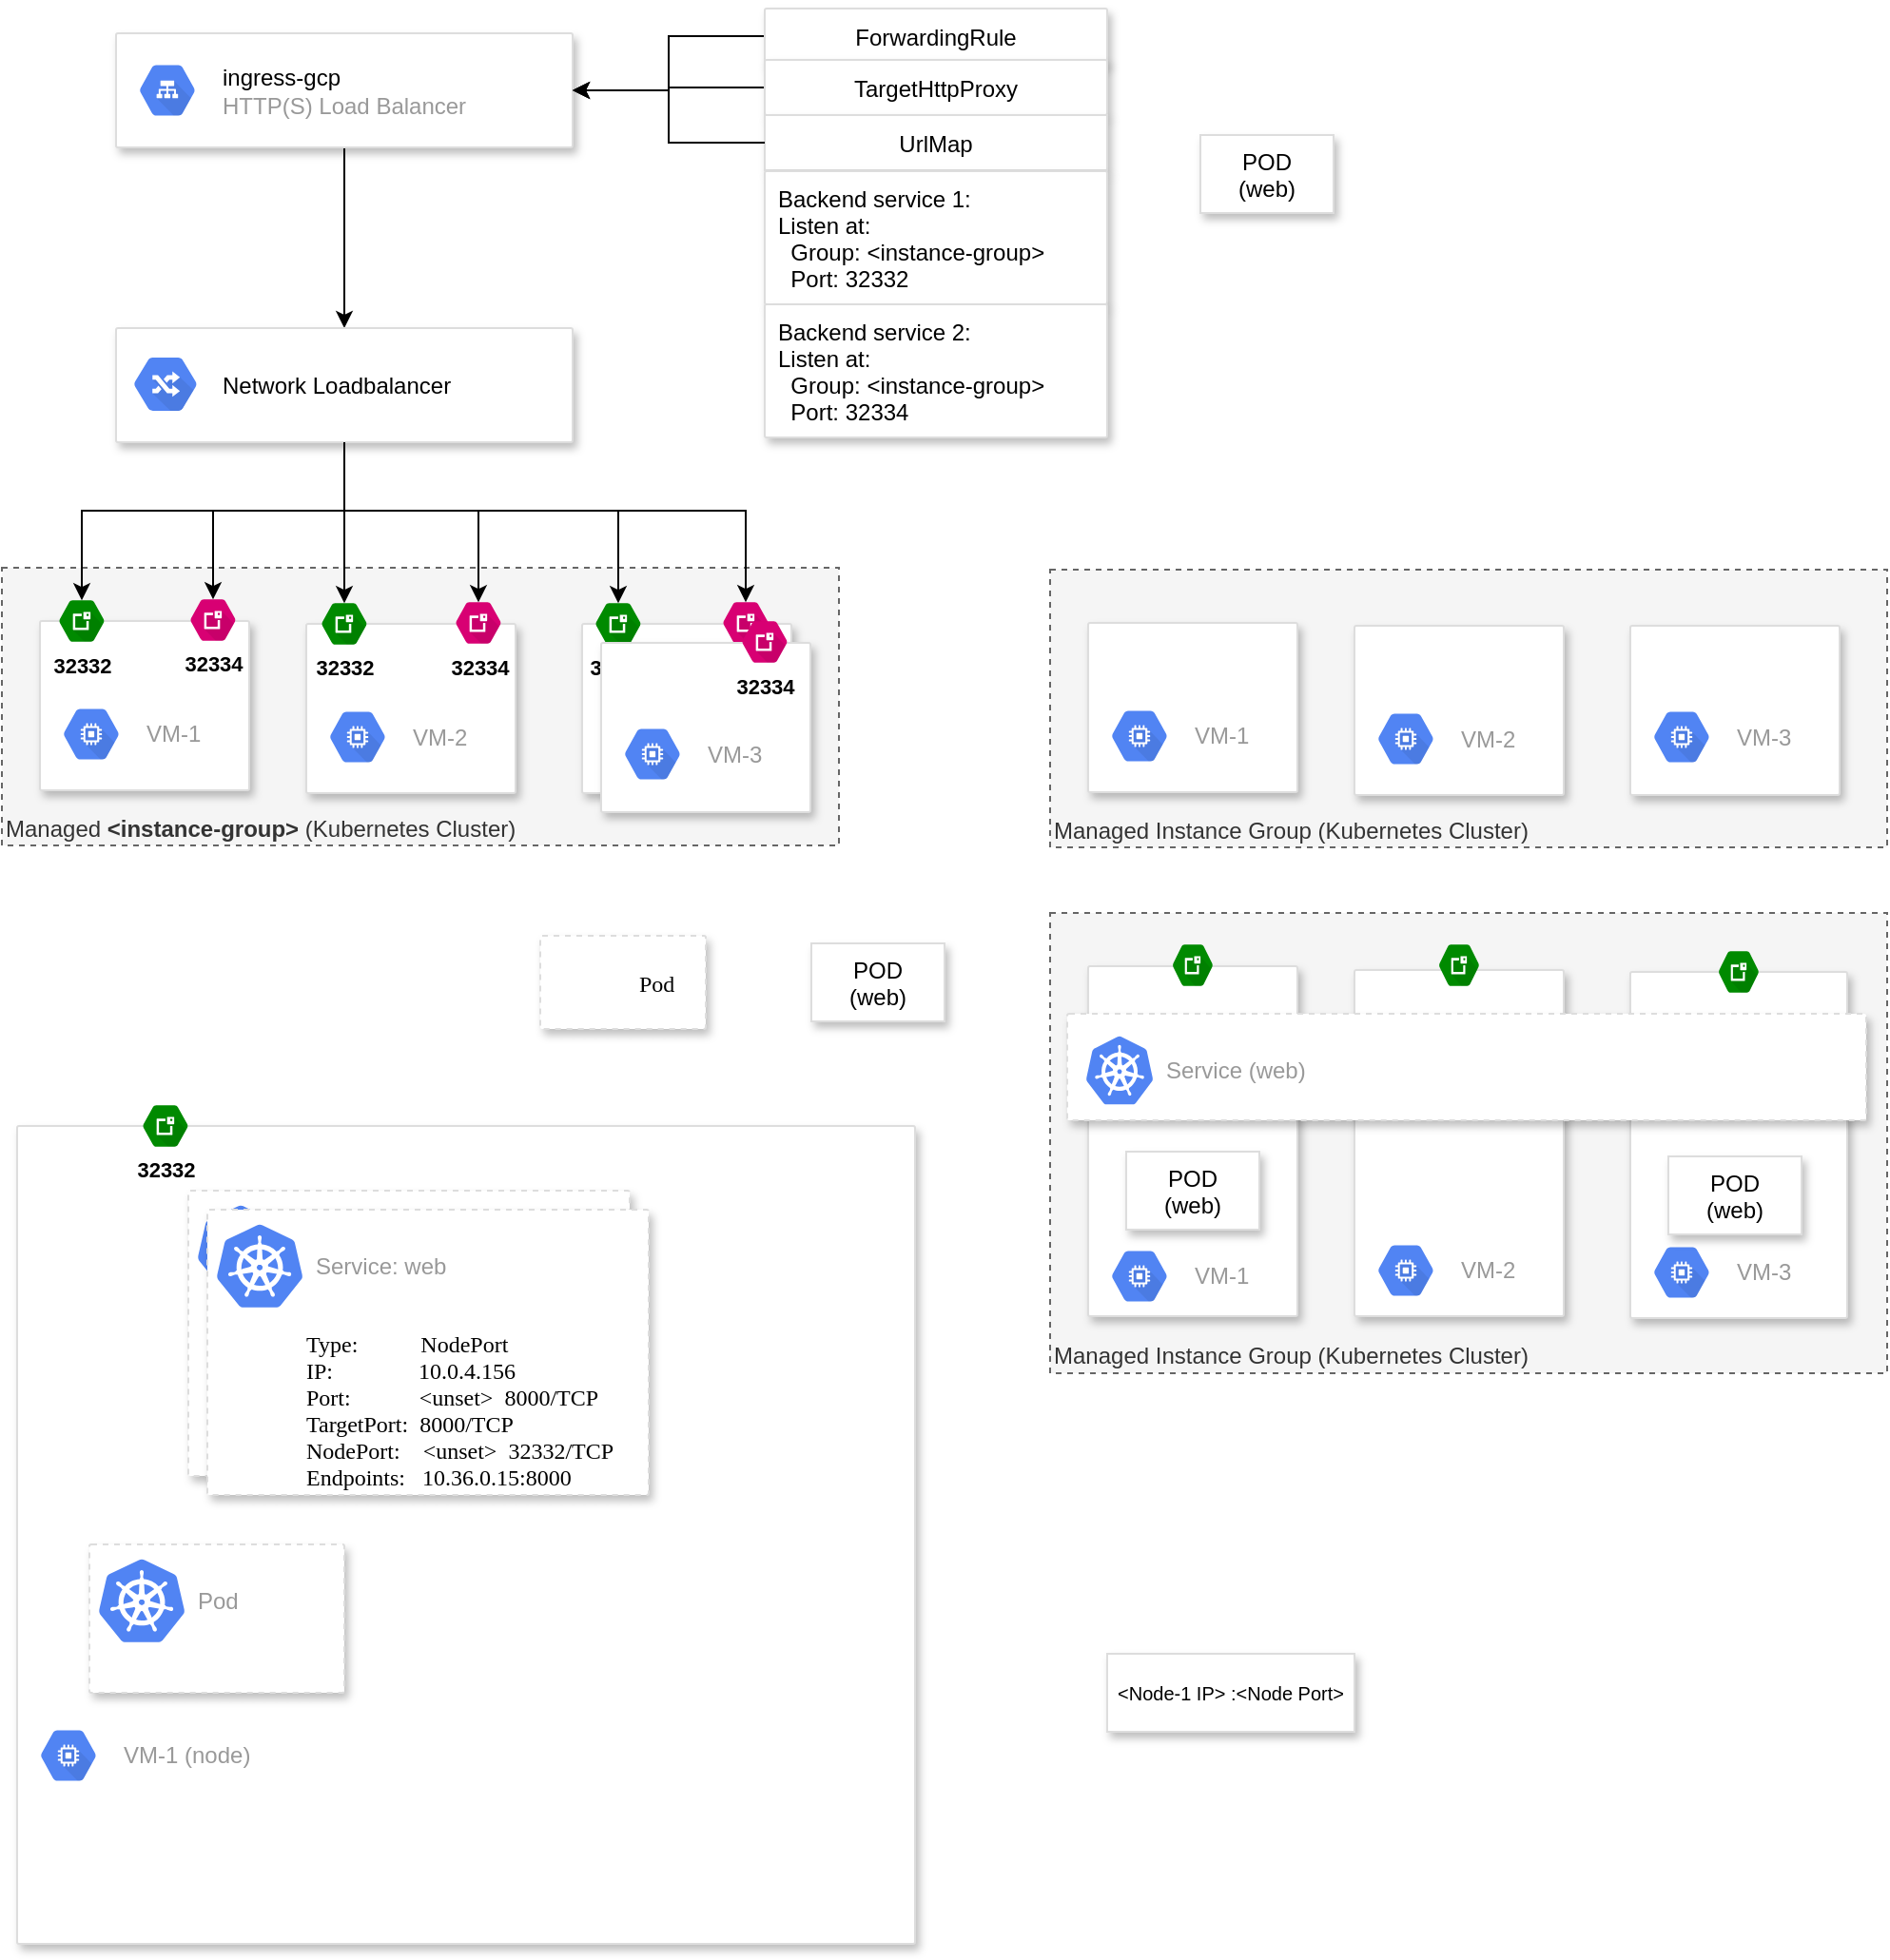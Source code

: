 <mxfile pages="1" version="11.2.7" type="github"><diagram id="d1ab7348-05c3-a1e3-ca4d-12c340fd6b49" name="Page-1"><mxGraphModel dx="893" dy="639" grid="1" gridSize="10" guides="1" tooltips="1" connect="1" arrows="1" fold="1" page="1" pageScale="1" pageWidth="1169" pageHeight="827" background="#ffffff" math="0" shadow="0"><root><mxCell id="0"/><mxCell id="1" parent="0"/><mxCell id="wJTbubWAjEop2MmSBgXv-2" value="Managed &lt;b&gt;&amp;lt;instance-group&amp;gt;&lt;/b&gt; (Kubernetes Cluster)" style="rounded=0;whiteSpace=wrap;html=1;fillColor=#f5f5f5;dashed=1;strokeColor=#666666;fontColor=#333333;align=left;verticalAlign=bottom;" parent="1" vertex="1"><mxGeometry x="90" y="486.5" width="440" height="146" as="geometry"/></mxCell><mxCell id="wJTbubWAjEop2MmSBgXv-34" value="" style="edgeStyle=orthogonalEdgeStyle;rounded=0;orthogonalLoop=1;jettySize=auto;html=1;fontColor=#000000;entryX=0.5;entryY=0;entryDx=0;entryDy=0;" parent="1" source="9L-gA9MY-_69T6XY2o5v-167" target="9L-gA9MY-_69T6XY2o5v-260" edge="1"><mxGeometry relative="1" as="geometry"><mxPoint x="270" y="345.5" as="targetPoint"/></mxGeometry></mxCell><mxCell id="9L-gA9MY-_69T6XY2o5v-167" value="" style="strokeColor=#dddddd;fillColor=#ffffff;shadow=1;strokeWidth=1;rounded=1;absoluteArcSize=1;arcSize=2;" parent="1" vertex="1"><mxGeometry x="150" y="205.5" width="240" height="60" as="geometry"/></mxCell><mxCell id="9L-gA9MY-_69T6XY2o5v-168" value="&lt;font color=&quot;#000000&quot;&gt;&lt;span&gt;ingress-gcp&lt;/span&gt;&lt;/font&gt;&lt;br&gt;HTTP(S) Load Balancer" style="dashed=0;connectable=0;html=1;fillColor=#5184F3;strokeColor=none;shape=mxgraph.gcp2.hexIcon;prIcon=cloud_load_balancing;part=1;labelPosition=right;verticalLabelPosition=middle;align=left;verticalAlign=middle;spacingLeft=5;fontColor=#999999;fontSize=12;" parent="9L-gA9MY-_69T6XY2o5v-167" vertex="1"><mxGeometry y="0.5" width="44" height="39" relative="1" as="geometry"><mxPoint x="5" y="-19.5" as="offset"/></mxGeometry></mxCell><mxCell id="9L-gA9MY-_69T6XY2o5v-215" value="" style="strokeColor=#dddddd;fillColor=#ffffff;shadow=1;strokeWidth=1;rounded=1;absoluteArcSize=1;arcSize=2;" parent="1" vertex="1"><mxGeometry x="110" y="514.5" width="110" height="89" as="geometry"/></mxCell><mxCell id="9L-gA9MY-_69T6XY2o5v-216" value="VM-1" style="dashed=0;connectable=0;html=1;fillColor=#5184F3;strokeColor=none;shape=mxgraph.gcp2.hexIcon;prIcon=compute_engine;part=1;labelPosition=right;verticalLabelPosition=middle;align=left;verticalAlign=middle;spacingLeft=5;fontColor=#999999;fontSize=12;" parent="9L-gA9MY-_69T6XY2o5v-215" vertex="1"><mxGeometry y="0.5" width="44" height="39" relative="1" as="geometry"><mxPoint x="5" y="-4.5" as="offset"/></mxGeometry></mxCell><mxCell id="9L-gA9MY-_69T6XY2o5v-235" value="32332" style="html=1;fillColor=#008a00;strokeColor=#005700;verticalAlign=top;labelPosition=center;verticalLabelPosition=bottom;align=center;spacingTop=-6;fontSize=11;fontStyle=1;shape=mxgraph.gcp2.hexIcon;prIcon=cloud_external_ip_addresses;fontColor=#000000;" parent="9L-gA9MY-_69T6XY2o5v-215" vertex="1"><mxGeometry x="4" y="-16" width="36" height="32" as="geometry"/></mxCell><mxCell id="9L-gA9MY-_69T6XY2o5v-237" value="32334" style="html=1;fillColor=#d80073;strokeColor=#A50040;verticalAlign=top;labelPosition=center;verticalLabelPosition=bottom;align=center;spacingTop=-6;fontSize=11;fontStyle=1;shape=mxgraph.gcp2.hexIcon;prIcon=cloud_external_ip_addresses;fontColor=#000000;" parent="9L-gA9MY-_69T6XY2o5v-215" vertex="1"><mxGeometry x="73" y="-16.5" width="36" height="32" as="geometry"/></mxCell><mxCell id="9L-gA9MY-_69T6XY2o5v-240" value="" style="strokeColor=#dddddd;fillColor=#ffffff;shadow=1;strokeWidth=1;rounded=1;absoluteArcSize=1;arcSize=2;" parent="1" vertex="1"><mxGeometry x="250" y="516" width="110" height="89" as="geometry"/></mxCell><mxCell id="9L-gA9MY-_69T6XY2o5v-241" value="VM-2" style="dashed=0;connectable=0;html=1;fillColor=#5184F3;strokeColor=none;shape=mxgraph.gcp2.hexIcon;prIcon=compute_engine;part=1;labelPosition=right;verticalLabelPosition=middle;align=left;verticalAlign=middle;spacingLeft=5;fontColor=#999999;fontSize=12;" parent="9L-gA9MY-_69T6XY2o5v-240" vertex="1"><mxGeometry y="0.5" width="44" height="39" relative="1" as="geometry"><mxPoint x="5" y="-4.5" as="offset"/></mxGeometry></mxCell><mxCell id="9L-gA9MY-_69T6XY2o5v-242" value="&lt;font color=&quot;#000000&quot;&gt;32332&lt;/font&gt;" style="html=1;fillColor=#008a00;strokeColor=#005700;verticalAlign=top;labelPosition=center;verticalLabelPosition=bottom;align=center;spacingTop=-6;fontSize=11;fontStyle=1;shape=mxgraph.gcp2.hexIcon;prIcon=cloud_external_ip_addresses;fontColor=#ffffff;" parent="9L-gA9MY-_69T6XY2o5v-240" vertex="1"><mxGeometry x="2" y="-16" width="36" height="32" as="geometry"/></mxCell><mxCell id="9L-gA9MY-_69T6XY2o5v-244" value="" style="strokeColor=#dddddd;fillColor=#ffffff;shadow=1;strokeWidth=1;rounded=1;absoluteArcSize=1;arcSize=2;fontColor=#FFCCE6;" parent="1" vertex="1"><mxGeometry x="395" y="516" width="110" height="89" as="geometry"/></mxCell><mxCell id="9L-gA9MY-_69T6XY2o5v-245" value="VM-3" style="dashed=0;connectable=0;html=1;fillColor=#5184F3;strokeColor=none;shape=mxgraph.gcp2.hexIcon;prIcon=compute_engine;part=1;labelPosition=right;verticalLabelPosition=middle;align=left;verticalAlign=middle;spacingLeft=5;fontColor=#999999;fontSize=12;" parent="9L-gA9MY-_69T6XY2o5v-244" vertex="1"><mxGeometry y="0.5" width="44" height="39" relative="1" as="geometry"><mxPoint x="5" y="-5.5" as="offset"/></mxGeometry></mxCell><mxCell id="9L-gA9MY-_69T6XY2o5v-246" value="32332" style="html=1;fillColor=#008a00;strokeColor=#005700;verticalAlign=top;labelPosition=center;verticalLabelPosition=bottom;align=center;spacingTop=-6;fontSize=11;fontStyle=1;shape=mxgraph.gcp2.hexIcon;prIcon=cloud_external_ip_addresses;fontColor=#000000;" parent="9L-gA9MY-_69T6XY2o5v-244" vertex="1"><mxGeometry x="1" y="-16" width="36" height="32" as="geometry"/></mxCell><mxCell id="9L-gA9MY-_69T6XY2o5v-247" value="&lt;font color=&quot;#000000&quot;&gt;32334&lt;/font&gt;" style="html=1;fillColor=#d80073;strokeColor=#A50040;verticalAlign=top;labelPosition=center;verticalLabelPosition=bottom;align=center;spacingTop=-6;fontSize=11;fontStyle=1;shape=mxgraph.gcp2.hexIcon;prIcon=cloud_external_ip_addresses;fontColor=#ffffff;" parent="9L-gA9MY-_69T6XY2o5v-244" vertex="1"><mxGeometry x="68" y="-16.5" width="36" height="32" as="geometry"/></mxCell><mxCell id="9L-gA9MY-_69T6XY2o5v-265" value="" style="edgeStyle=orthogonalEdgeStyle;rounded=0;orthogonalLoop=1;jettySize=auto;html=1;entryX=0.5;entryY=0.16;entryDx=0;entryDy=0;entryPerimeter=0;" parent="1" target="9L-gA9MY-_69T6XY2o5v-243" edge="1"><mxGeometry relative="1" as="geometry"><Array as="points"><mxPoint x="270" y="420.5"/><mxPoint x="270" y="456.5"/><mxPoint x="341" y="456.5"/></Array><mxPoint x="268" y="420.5" as="sourcePoint"/></mxGeometry></mxCell><mxCell id="9L-gA9MY-_69T6XY2o5v-260" value="" style="strokeColor=#dddddd;fillColor=#ffffff;shadow=1;strokeWidth=1;rounded=1;absoluteArcSize=1;arcSize=2;" parent="1" vertex="1"><mxGeometry x="150" y="360.5" width="240" height="60" as="geometry"/></mxCell><mxCell id="9L-gA9MY-_69T6XY2o5v-261" value="&lt;font color=&quot;#000000&quot;&gt;&lt;span&gt;Network Loadbalancer&lt;/span&gt;&lt;/font&gt;" style="dashed=0;connectable=0;html=1;fillColor=#5184F3;strokeColor=none;shape=mxgraph.gcp2.hexIcon;prIcon=cloud_load_balancing;part=1;labelPosition=right;verticalLabelPosition=middle;align=left;verticalAlign=middle;spacingLeft=5;fontColor=#999999;fontSize=12;" parent="9L-gA9MY-_69T6XY2o5v-260" vertex="1"><mxGeometry y="0.5" width="44" height="39" relative="1" as="geometry"><mxPoint x="5" y="-19.5" as="offset"/></mxGeometry></mxCell><mxCell id="9L-gA9MY-_69T6XY2o5v-262" value="" style="html=1;fillColor=#5184F3;strokeColor=none;verticalAlign=top;labelPosition=center;verticalLabelPosition=bottom;align=center;spacingTop=-6;fontSize=11;fontStyle=1;fontColor=#999999;shape=mxgraph.gcp2.hexIcon;prIcon=cloud_routes" parent="9L-gA9MY-_69T6XY2o5v-260" vertex="1"><mxGeometry x="1" y="9" width="50" height="41" as="geometry"/></mxCell><mxCell id="9L-gA9MY-_69T6XY2o5v-266" value="" style="edgeStyle=orthogonalEdgeStyle;rounded=0;orthogonalLoop=1;jettySize=auto;html=1;entryX=0.5;entryY=0.16;entryDx=0;entryDy=0;entryPerimeter=0;exitX=0.5;exitY=1;exitDx=0;exitDy=0;" parent="1" source="9L-gA9MY-_69T6XY2o5v-260" target="9L-gA9MY-_69T6XY2o5v-246" edge="1"><mxGeometry relative="1" as="geometry"><mxPoint x="278" y="430.5" as="sourcePoint"/><mxPoint x="315" y="513.5" as="targetPoint"/><Array as="points"><mxPoint x="268" y="456.5"/><mxPoint x="413" y="456.5"/></Array></mxGeometry></mxCell><mxCell id="9L-gA9MY-_69T6XY2o5v-267" value="" style="edgeStyle=orthogonalEdgeStyle;rounded=0;orthogonalLoop=1;jettySize=auto;html=1;exitX=0.5;exitY=1;exitDx=0;exitDy=0;entryX=0.5;entryY=0.16;entryDx=0;entryDy=0;entryPerimeter=0;" parent="1" source="9L-gA9MY-_69T6XY2o5v-260" target="9L-gA9MY-_69T6XY2o5v-247" edge="1"><mxGeometry relative="1" as="geometry"><mxPoint x="270" y="426.5" as="sourcePoint"/><mxPoint x="451" y="506.5" as="targetPoint"/><Array as="points"><mxPoint x="270" y="456.5"/><mxPoint x="481" y="456.5"/></Array></mxGeometry></mxCell><mxCell id="9L-gA9MY-_69T6XY2o5v-269" value="" style="edgeStyle=orthogonalEdgeStyle;rounded=0;orthogonalLoop=1;jettySize=auto;html=1;exitX=0.5;exitY=1;exitDx=0;exitDy=0;entryX=0.5;entryY=0.16;entryDx=0;entryDy=0;entryPerimeter=0;" parent="1" source="9L-gA9MY-_69T6XY2o5v-260" target="9L-gA9MY-_69T6XY2o5v-242" edge="1"><mxGeometry relative="1" as="geometry"><mxPoint x="-34" y="414" as="sourcePoint"/><mxPoint x="149" y="500" as="targetPoint"/><Array as="points"><mxPoint x="270" y="466.5"/><mxPoint x="270" y="466.5"/></Array></mxGeometry></mxCell><mxCell id="9L-gA9MY-_69T6XY2o5v-270" value="" style="edgeStyle=orthogonalEdgeStyle;rounded=0;orthogonalLoop=1;jettySize=auto;html=1;exitX=0.5;exitY=1;exitDx=0;exitDy=0;entryX=0.5;entryY=0.16;entryDx=0;entryDy=0;entryPerimeter=0;" parent="1" source="9L-gA9MY-_69T6XY2o5v-260" target="9L-gA9MY-_69T6XY2o5v-237" edge="1"><mxGeometry relative="1" as="geometry"><mxPoint x="278" y="430.5" as="sourcePoint"/><mxPoint x="278" y="515.5" as="targetPoint"/><Array as="points"><mxPoint x="270" y="456.5"/><mxPoint x="201" y="456.5"/></Array></mxGeometry></mxCell><mxCell id="9L-gA9MY-_69T6XY2o5v-271" value="" style="edgeStyle=orthogonalEdgeStyle;rounded=0;orthogonalLoop=1;jettySize=auto;html=1;exitX=0.5;exitY=1;exitDx=0;exitDy=0;entryX=0.5;entryY=0.16;entryDx=0;entryDy=0;entryPerimeter=0;" parent="1" source="9L-gA9MY-_69T6XY2o5v-260" target="9L-gA9MY-_69T6XY2o5v-235" edge="1"><mxGeometry relative="1" as="geometry"><mxPoint x="288" y="440.5" as="sourcePoint"/><mxPoint x="128" y="496.5" as="targetPoint"/><Array as="points"><mxPoint x="270" y="456.5"/><mxPoint x="132" y="456.5"/></Array></mxGeometry></mxCell><mxCell id="wJTbubWAjEop2MmSBgXv-30" value="" style="edgeStyle=orthogonalEdgeStyle;rounded=0;orthogonalLoop=1;jettySize=auto;html=1;fontColor=#000000;entryX=1;entryY=0.5;entryDx=0;entryDy=0;" parent="1" source="wJTbubWAjEop2MmSBgXv-7" target="9L-gA9MY-_69T6XY2o5v-167" edge="1"><mxGeometry relative="1" as="geometry"><mxPoint x="411" y="206.5" as="targetPoint"/></mxGeometry></mxCell><mxCell id="wJTbubWAjEop2MmSBgXv-7" value="ForwardingRule" style="strokeColor=#dddddd;fillColor=#ffffff;shadow=1;strokeWidth=1;rounded=1;absoluteArcSize=1;arcSize=2;" parent="1" vertex="1"><mxGeometry x="491" y="192.5" width="180" height="29" as="geometry"/></mxCell><mxCell id="wJTbubWAjEop2MmSBgXv-28" value="" style="edgeStyle=orthogonalEdgeStyle;rounded=0;orthogonalLoop=1;jettySize=auto;html=1;fontColor=#000000;entryX=1;entryY=0.5;entryDx=0;entryDy=0;" parent="1" source="wJTbubWAjEop2MmSBgXv-6" target="9L-gA9MY-_69T6XY2o5v-167" edge="1"><mxGeometry relative="1" as="geometry"><mxPoint x="411" y="233.5" as="targetPoint"/></mxGeometry></mxCell><mxCell id="wJTbubWAjEop2MmSBgXv-6" value="TargetHttpProxy" style="strokeColor=#dddddd;fillColor=#ffffff;shadow=1;strokeWidth=1;rounded=1;absoluteArcSize=1;arcSize=2;" parent="1" vertex="1"><mxGeometry x="491" y="219.5" width="180" height="29" as="geometry"/></mxCell><mxCell id="wJTbubWAjEop2MmSBgXv-3" value="UrlMap" style="strokeColor=#dddddd;fillColor=#ffffff;shadow=1;strokeWidth=1;rounded=1;absoluteArcSize=1;arcSize=0;" parent="1" vertex="1"><mxGeometry x="491" y="248.5" width="180" height="29" as="geometry"/></mxCell><mxCell id="9L-gA9MY-_69T6XY2o5v-243" value="32334" style="html=1;fillColor=#d80073;strokeColor=#A50040;verticalAlign=top;labelPosition=center;verticalLabelPosition=bottom;align=center;spacingTop=-6;fontSize=11;fontStyle=1;shape=mxgraph.gcp2.hexIcon;prIcon=cloud_external_ip_addresses;fontColor=#000000;" parent="1" vertex="1"><mxGeometry x="322.5" y="499.5" width="36" height="32" as="geometry"/></mxCell><mxCell id="wJTbubWAjEop2MmSBgXv-31" value="" style="edgeStyle=orthogonalEdgeStyle;rounded=0;orthogonalLoop=1;jettySize=auto;html=1;fontColor=#000000;entryX=1;entryY=0.5;entryDx=0;entryDy=0;exitX=0;exitY=0.5;exitDx=0;exitDy=0;" parent="1" source="wJTbubWAjEop2MmSBgXv-3" target="9L-gA9MY-_69T6XY2o5v-167" edge="1"><mxGeometry relative="1" as="geometry"><mxPoint x="501" y="243.5" as="sourcePoint"/><mxPoint x="400" y="245.5" as="targetPoint"/></mxGeometry></mxCell><mxCell id="9L-gA9MY-_69T6XY2o5v-222" value="Backend service 1:&#xa;Listen at:&#xa;  Group: &lt;instance-group&gt;&#xa;  Port: 32332" style="strokeColor=#dddddd;fillColor=#ffffff;shadow=1;strokeWidth=1;rounded=1;absoluteArcSize=1;arcSize=2;align=left;spacingLeft=5;fontStyle=0" parent="1" vertex="1"><mxGeometry x="491" y="278" width="180" height="70" as="geometry"/></mxCell><mxCell id="wJTbubWAjEop2MmSBgXv-11" value="Backend service 2:&#xa;Listen at:&#xa;  Group: &lt;instance-group&gt;&#xa;  Port: 32334" style="strokeColor=#dddddd;fillColor=#ffffff;shadow=1;strokeWidth=1;rounded=1;absoluteArcSize=1;arcSize=2;align=left;spacingLeft=5;fontStyle=0" parent="1" vertex="1"><mxGeometry x="491" y="348" width="180" height="70" as="geometry"/></mxCell><mxCell id="wJTbubWAjEop2MmSBgXv-38" value="" style="strokeColor=#dddddd;fillColor=#ffffff;shadow=1;strokeWidth=1;rounded=1;absoluteArcSize=1;arcSize=2;" parent="1" vertex="1"><mxGeometry x="98" y="780" width="472" height="430" as="geometry"/></mxCell><mxCell id="wJTbubWAjEop2MmSBgXv-39" value="VM-1 (node)" style="dashed=0;connectable=0;html=1;fillColor=#5184F3;strokeColor=none;shape=mxgraph.gcp2.hexIcon;prIcon=compute_engine;part=1;labelPosition=right;verticalLabelPosition=middle;align=left;verticalAlign=middle;spacingLeft=5;fontColor=#999999;fontSize=12;" parent="wJTbubWAjEop2MmSBgXv-38" vertex="1"><mxGeometry y="0.5" width="44" height="39" relative="1" as="geometry"><mxPoint x="5" y="96.5" as="offset"/></mxGeometry></mxCell><mxCell id="wJTbubWAjEop2MmSBgXv-47" value="" style="strokeColor=#dddddd;fillColor=#ffffff;shadow=1;strokeWidth=1;rounded=1;absoluteArcSize=1;arcSize=2;dashed=1;fontColor=#000000;align=left;html=0;spacingRight=0;spacingLeft=50;fontFamily=Lucida Console;verticalAlign=bottom;" parent="wJTbubWAjEop2MmSBgXv-38" vertex="1"><mxGeometry x="38" y="220" width="134" height="78" as="geometry"/></mxCell><mxCell id="wJTbubWAjEop2MmSBgXv-48" value="Pod" style="dashed=0;connectable=0;html=1;fillColor=#5184F3;strokeColor=none;shape=mxgraph.gcp2.kubernetes_logo;part=1;labelPosition=right;verticalLabelPosition=middle;align=left;verticalAlign=middle;spacingLeft=5;fontColor=#999999;fontSize=12;" parent="wJTbubWAjEop2MmSBgXv-47" vertex="1"><mxGeometry width="45" height="43.65" relative="1" as="geometry"><mxPoint x="5" y="7.675" as="offset"/></mxGeometry></mxCell><mxCell id="wJTbubWAjEop2MmSBgXv-40" value="32332" style="html=1;fillColor=#008a00;strokeColor=#005700;verticalAlign=top;labelPosition=center;verticalLabelPosition=bottom;align=center;spacingTop=-6;fontSize=11;fontStyle=1;shape=mxgraph.gcp2.hexIcon;prIcon=cloud_external_ip_addresses;fontColor=#000000;" parent="1" vertex="1"><mxGeometry x="158" y="764" width="36" height="32" as="geometry"/></mxCell><mxCell id="wJTbubWAjEop2MmSBgXv-45" value="Type:           NodePort&#xa;IP:               10.0.4.156&#xa;Port:            &lt;unset&gt;  8000/TCP&#xa;TargetPort:  8000/TCP&#xa;NodePort:    &lt;unset&gt;  32332/TCP&#xa;Endpoints:   10.36.0.15:8000" style="strokeColor=#dddddd;fillColor=#ffffff;shadow=1;strokeWidth=1;rounded=1;absoluteArcSize=1;arcSize=2;dashed=1;fontColor=#000000;align=left;html=0;spacingRight=0;spacingLeft=50;fontFamily=Lucida Console;verticalAlign=bottom;" parent="1" vertex="1"><mxGeometry x="188" y="814" width="232" height="150" as="geometry"/></mxCell><mxCell id="wJTbubWAjEop2MmSBgXv-46" value="Service: web" style="dashed=0;connectable=0;html=1;fillColor=#5184F3;strokeColor=none;shape=mxgraph.gcp2.kubernetes_logo;part=1;labelPosition=right;verticalLabelPosition=middle;align=left;verticalAlign=middle;spacingLeft=5;fontColor=#999999;fontSize=12;" parent="wJTbubWAjEop2MmSBgXv-45" vertex="1"><mxGeometry width="45" height="43.65" relative="1" as="geometry"><mxPoint x="5" y="7.675" as="offset"/></mxGeometry></mxCell><mxCell id="BZu97_cLz0ViRXPYQutP-14" value="Managed Instance Group&amp;nbsp;(Kubernetes Cluster)" style="rounded=0;whiteSpace=wrap;html=1;fillColor=#f5f5f5;dashed=1;strokeColor=#666666;fontColor=#333333;align=left;verticalAlign=bottom;" vertex="1" parent="1"><mxGeometry x="641" y="487.5" width="440" height="146" as="geometry"/></mxCell><mxCell id="BZu97_cLz0ViRXPYQutP-15" value="" style="strokeColor=#dddddd;fillColor=#ffffff;shadow=1;strokeWidth=1;rounded=1;absoluteArcSize=1;arcSize=2;" vertex="1" parent="1"><mxGeometry x="661" y="515.5" width="110" height="89" as="geometry"/></mxCell><mxCell id="BZu97_cLz0ViRXPYQutP-16" value="VM-1" style="dashed=0;connectable=0;html=1;fillColor=#5184F3;strokeColor=none;shape=mxgraph.gcp2.hexIcon;prIcon=compute_engine;part=1;labelPosition=right;verticalLabelPosition=middle;align=left;verticalAlign=middle;spacingLeft=5;fontColor=#999999;fontSize=12;" vertex="1" parent="BZu97_cLz0ViRXPYQutP-15"><mxGeometry y="0.5" width="44" height="39" relative="1" as="geometry"><mxPoint x="5" y="-4.5" as="offset"/></mxGeometry></mxCell><mxCell id="BZu97_cLz0ViRXPYQutP-19" value="" style="strokeColor=#dddddd;fillColor=#ffffff;shadow=1;strokeWidth=1;rounded=1;absoluteArcSize=1;arcSize=2;" vertex="1" parent="1"><mxGeometry x="801" y="517" width="110" height="89" as="geometry"/></mxCell><mxCell id="BZu97_cLz0ViRXPYQutP-20" value="VM-2" style="dashed=0;connectable=0;html=1;fillColor=#5184F3;strokeColor=none;shape=mxgraph.gcp2.hexIcon;prIcon=compute_engine;part=1;labelPosition=right;verticalLabelPosition=middle;align=left;verticalAlign=middle;spacingLeft=5;fontColor=#999999;fontSize=12;" vertex="1" parent="BZu97_cLz0ViRXPYQutP-19"><mxGeometry y="0.5" width="44" height="39" relative="1" as="geometry"><mxPoint x="5" y="-4.5" as="offset"/></mxGeometry></mxCell><mxCell id="BZu97_cLz0ViRXPYQutP-22" value="" style="strokeColor=#dddddd;fillColor=#ffffff;shadow=1;strokeWidth=1;rounded=1;absoluteArcSize=1;arcSize=2;fontColor=#FFCCE6;" vertex="1" parent="1"><mxGeometry x="946" y="517" width="110" height="89" as="geometry"/></mxCell><mxCell id="BZu97_cLz0ViRXPYQutP-23" value="VM-3" style="dashed=0;connectable=0;html=1;fillColor=#5184F3;strokeColor=none;shape=mxgraph.gcp2.hexIcon;prIcon=compute_engine;part=1;labelPosition=right;verticalLabelPosition=middle;align=left;verticalAlign=middle;spacingLeft=5;fontColor=#999999;fontSize=12;" vertex="1" parent="BZu97_cLz0ViRXPYQutP-22"><mxGeometry y="0.5" width="44" height="39" relative="1" as="geometry"><mxPoint x="5" y="-5.5" as="offset"/></mxGeometry></mxCell><mxCell id="BZu97_cLz0ViRXPYQutP-26" value="Managed Instance Group&amp;nbsp;(Kubernetes Cluster)" style="rounded=0;whiteSpace=wrap;html=1;fillColor=#f5f5f5;dashed=1;strokeColor=#666666;fontColor=#333333;align=left;verticalAlign=bottom;" vertex="1" parent="1"><mxGeometry x="641" y="668" width="440" height="242" as="geometry"/></mxCell><mxCell id="BZu97_cLz0ViRXPYQutP-27" value="" style="strokeColor=#dddddd;fillColor=#ffffff;shadow=1;strokeWidth=1;rounded=1;absoluteArcSize=1;arcSize=2;" vertex="1" parent="1"><mxGeometry x="661" y="696" width="110" height="184" as="geometry"/></mxCell><mxCell id="BZu97_cLz0ViRXPYQutP-28" value="VM-1" style="dashed=0;connectable=0;html=1;fillColor=#5184F3;strokeColor=none;shape=mxgraph.gcp2.hexIcon;prIcon=compute_engine;part=1;labelPosition=right;verticalLabelPosition=middle;align=left;verticalAlign=middle;spacingLeft=5;fontColor=#999999;fontSize=12;" vertex="1" parent="BZu97_cLz0ViRXPYQutP-27"><mxGeometry y="0.5" width="44" height="39" relative="1" as="geometry"><mxPoint x="5" y="51.5" as="offset"/></mxGeometry></mxCell><mxCell id="BZu97_cLz0ViRXPYQutP-44" value="" style="html=1;fillColor=#008a00;strokeColor=#005700;verticalAlign=top;labelPosition=center;verticalLabelPosition=bottom;align=center;spacingTop=-6;fontSize=11;fontStyle=1;shape=mxgraph.gcp2.hexIcon;prIcon=cloud_external_ip_addresses;fontColor=#000000;aspect=fixed;" vertex="1" parent="BZu97_cLz0ViRXPYQutP-27"><mxGeometry x="39" y="-16.5" width="32" height="32" as="geometry"/></mxCell><mxCell id="BZu97_cLz0ViRXPYQutP-54" value="POD &#xa;(web)" style="strokeColor=#dddddd;fillColor=#ffffff;shadow=1;strokeWidth=1;rounded=1;absoluteArcSize=1;arcSize=0;" vertex="1" parent="BZu97_cLz0ViRXPYQutP-27"><mxGeometry x="20" y="97.5" width="70" height="41" as="geometry"/></mxCell><mxCell id="BZu97_cLz0ViRXPYQutP-29" value="" style="strokeColor=#dddddd;fillColor=#ffffff;shadow=1;strokeWidth=1;rounded=1;absoluteArcSize=1;arcSize=2;" vertex="1" parent="1"><mxGeometry x="801" y="698" width="110" height="182" as="geometry"/></mxCell><mxCell id="BZu97_cLz0ViRXPYQutP-30" value="VM-2" style="dashed=0;connectable=0;html=1;fillColor=#5184F3;strokeColor=none;shape=mxgraph.gcp2.hexIcon;prIcon=compute_engine;part=1;labelPosition=right;verticalLabelPosition=middle;align=left;verticalAlign=middle;spacingLeft=5;fontColor=#999999;fontSize=12;" vertex="1" parent="BZu97_cLz0ViRXPYQutP-29"><mxGeometry y="0.5" width="44" height="39" relative="1" as="geometry"><mxPoint x="5" y="47.5" as="offset"/></mxGeometry></mxCell><mxCell id="BZu97_cLz0ViRXPYQutP-50" value="" style="html=1;fillColor=#008a00;strokeColor=#005700;verticalAlign=top;labelPosition=center;verticalLabelPosition=bottom;align=center;spacingTop=-6;fontSize=11;fontStyle=1;shape=mxgraph.gcp2.hexIcon;prIcon=cloud_external_ip_addresses;fontColor=#000000;aspect=fixed;" vertex="1" parent="BZu97_cLz0ViRXPYQutP-29"><mxGeometry x="39" y="-18.5" width="32" height="32" as="geometry"/></mxCell><mxCell id="BZu97_cLz0ViRXPYQutP-31" value="" style="strokeColor=#dddddd;fillColor=#ffffff;shadow=1;strokeWidth=1;rounded=1;absoluteArcSize=1;arcSize=2;fontColor=#FFCCE6;" vertex="1" parent="1"><mxGeometry x="946" y="699" width="114" height="182" as="geometry"/></mxCell><mxCell id="BZu97_cLz0ViRXPYQutP-32" value="VM-3" style="dashed=0;connectable=0;html=1;fillColor=#5184F3;strokeColor=none;shape=mxgraph.gcp2.hexIcon;prIcon=compute_engine;part=1;labelPosition=right;verticalLabelPosition=middle;align=left;verticalAlign=middle;spacingLeft=5;fontColor=#999999;fontSize=12;" vertex="1" parent="BZu97_cLz0ViRXPYQutP-31"><mxGeometry y="0.5" width="44" height="39" relative="1" as="geometry"><mxPoint x="5" y="47.5" as="offset"/></mxGeometry></mxCell><mxCell id="BZu97_cLz0ViRXPYQutP-52" value="" style="html=1;fillColor=#008a00;strokeColor=#005700;verticalAlign=top;labelPosition=center;verticalLabelPosition=bottom;align=center;spacingTop=-6;fontSize=11;fontStyle=1;shape=mxgraph.gcp2.hexIcon;prIcon=cloud_external_ip_addresses;fontColor=#000000;aspect=fixed;" vertex="1" parent="BZu97_cLz0ViRXPYQutP-31"><mxGeometry x="41" y="-16" width="32" height="32" as="geometry"/></mxCell><mxCell id="BZu97_cLz0ViRXPYQutP-57" value="POD &#xa;(web)" style="strokeColor=#dddddd;fillColor=#ffffff;shadow=1;strokeWidth=1;rounded=1;absoluteArcSize=1;arcSize=0;" vertex="1" parent="BZu97_cLz0ViRXPYQutP-31"><mxGeometry x="20" y="97" width="70" height="41" as="geometry"/></mxCell><mxCell id="BZu97_cLz0ViRXPYQutP-33" value="" style="strokeColor=#dddddd;fillColor=#ffffff;shadow=1;strokeWidth=1;rounded=1;absoluteArcSize=1;arcSize=2;fontColor=#FFCCE6;" vertex="1" parent="1"><mxGeometry x="405" y="526" width="110" height="89" as="geometry"/></mxCell><mxCell id="BZu97_cLz0ViRXPYQutP-34" value="VM-3" style="dashed=0;connectable=0;html=1;fillColor=#5184F3;strokeColor=none;shape=mxgraph.gcp2.hexIcon;prIcon=compute_engine;part=1;labelPosition=right;verticalLabelPosition=middle;align=left;verticalAlign=middle;spacingLeft=5;fontColor=#999999;fontSize=12;" vertex="1" parent="BZu97_cLz0ViRXPYQutP-33"><mxGeometry y="0.5" width="44" height="39" relative="1" as="geometry"><mxPoint x="5" y="-5.5" as="offset"/></mxGeometry></mxCell><mxCell id="BZu97_cLz0ViRXPYQutP-36" value="&lt;font color=&quot;#000000&quot;&gt;32334&lt;/font&gt;" style="html=1;fillColor=#d80073;strokeColor=#A50040;verticalAlign=top;labelPosition=center;verticalLabelPosition=bottom;align=center;spacingTop=-6;fontSize=11;fontStyle=1;shape=mxgraph.gcp2.hexIcon;prIcon=cloud_external_ip_addresses;fontColor=#ffffff;" vertex="1" parent="BZu97_cLz0ViRXPYQutP-33"><mxGeometry x="68" y="-16.5" width="36" height="32" as="geometry"/></mxCell><mxCell id="BZu97_cLz0ViRXPYQutP-37" value="Type:           NodePort&#xa;IP:               10.0.4.156&#xa;Port:            &lt;unset&gt;  8000/TCP&#xa;TargetPort:  8000/TCP&#xa;NodePort:    &lt;unset&gt;  32332/TCP&#xa;Endpoints:   10.36.0.15:8000" style="strokeColor=#dddddd;fillColor=#ffffff;shadow=1;strokeWidth=1;rounded=1;absoluteArcSize=1;arcSize=2;dashed=1;fontColor=#000000;align=left;html=0;spacingRight=0;spacingLeft=50;fontFamily=Lucida Console;verticalAlign=bottom;" vertex="1" parent="1"><mxGeometry x="198" y="824" width="232" height="150" as="geometry"/></mxCell><mxCell id="BZu97_cLz0ViRXPYQutP-38" value="Service: web" style="dashed=0;connectable=0;html=1;fillColor=#5184F3;strokeColor=none;shape=mxgraph.gcp2.kubernetes_logo;part=1;labelPosition=right;verticalLabelPosition=middle;align=left;verticalAlign=middle;spacingLeft=5;fontColor=#999999;fontSize=12;" vertex="1" parent="BZu97_cLz0ViRXPYQutP-37"><mxGeometry width="45" height="43.65" relative="1" as="geometry"><mxPoint x="5" y="7.675" as="offset"/></mxGeometry></mxCell><mxCell id="wJTbubWAjEop2MmSBgXv-51" value="" style="strokeColor=#dddddd;fillColor=#ffffff;shadow=1;strokeWidth=1;rounded=1;absoluteArcSize=1;arcSize=2;dashed=1;fontColor=#000000;align=left;html=0;spacingRight=0;spacingLeft=50;fontFamily=Lucida Console;verticalAlign=bottom;" parent="1" vertex="1"><mxGeometry x="650" y="721" width="420" height="56" as="geometry"/></mxCell><mxCell id="wJTbubWAjEop2MmSBgXv-52" value="Service (web)" style="dashed=0;connectable=0;html=1;fillColor=#5184F3;strokeColor=none;shape=mxgraph.gcp2.kubernetes_logo;part=1;labelPosition=right;verticalLabelPosition=middle;align=left;verticalAlign=middle;spacingLeft=5;fontColor=#999999;fontSize=12;" parent="wJTbubWAjEop2MmSBgXv-51" vertex="1"><mxGeometry width="35" height="36" relative="1" as="geometry"><mxPoint x="10" y="11.675" as="offset"/></mxGeometry></mxCell><mxCell id="BZu97_cLz0ViRXPYQutP-40" value="Pod" style="strokeColor=#dddddd;fillColor=#ffffff;shadow=1;strokeWidth=1;rounded=1;absoluteArcSize=1;arcSize=2;dashed=1;fontColor=#000000;align=left;html=0;spacingRight=0;spacingLeft=50;fontFamily=Lucida Console;verticalAlign=middle;" vertex="1" parent="1"><mxGeometry x="373" y="680" width="87" height="49" as="geometry"/></mxCell><mxCell id="BZu97_cLz0ViRXPYQutP-53" value="POD &#xa;(web)" style="strokeColor=#dddddd;fillColor=#ffffff;shadow=1;strokeWidth=1;rounded=1;absoluteArcSize=1;arcSize=0;" vertex="1" parent="1"><mxGeometry x="720" y="259" width="70" height="41" as="geometry"/></mxCell><mxCell id="BZu97_cLz0ViRXPYQutP-55" value="POD &#xa;(web)" style="strokeColor=#dddddd;fillColor=#ffffff;shadow=1;strokeWidth=1;rounded=1;absoluteArcSize=1;arcSize=0;" vertex="1" parent="1"><mxGeometry x="515.5" y="684" width="70" height="41" as="geometry"/></mxCell><mxCell id="BZu97_cLz0ViRXPYQutP-56" value="&lt;Node-1 IP&gt; :&lt;Node Port&gt;" style="strokeColor=#dddddd;fillColor=#ffffff;shadow=1;strokeWidth=1;rounded=1;absoluteArcSize=1;arcSize=0;fontSize=10;" vertex="1" parent="1"><mxGeometry x="671" y="1057.5" width="130" height="41" as="geometry"/></mxCell></root></mxGraphModel></diagram></mxfile>